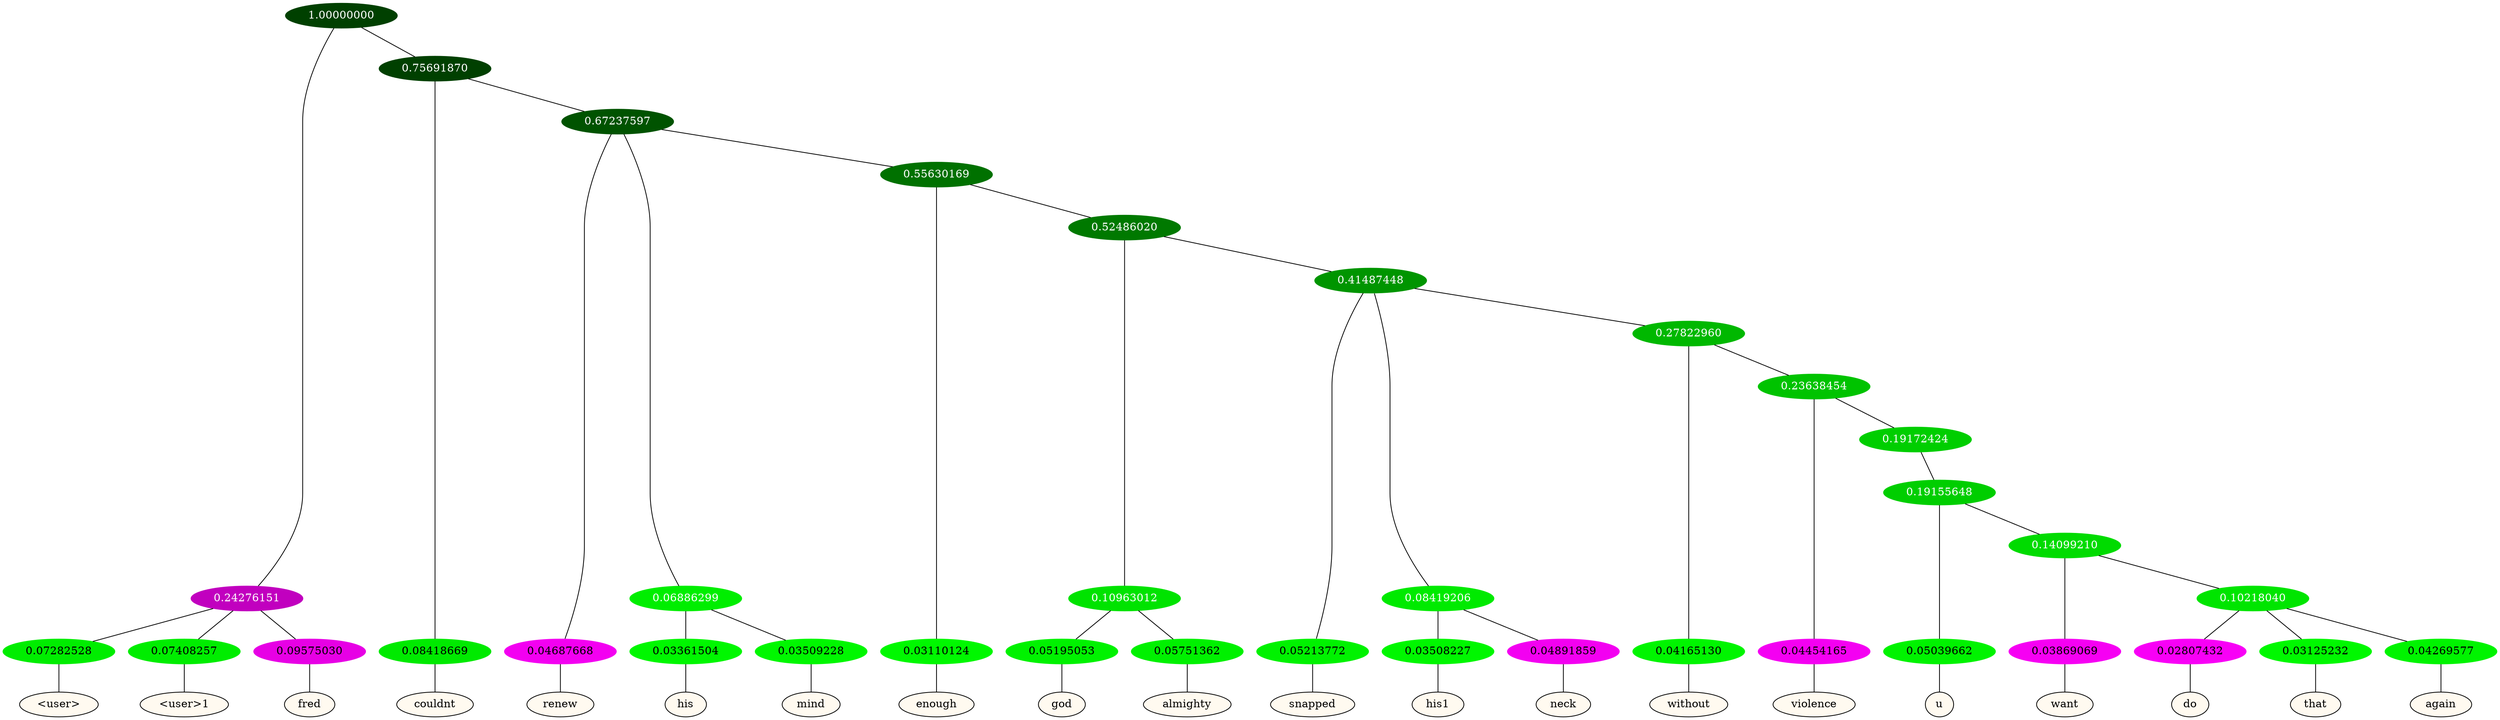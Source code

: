 graph {
	node [format=png height=0.15 nodesep=0.001 ordering=out overlap=prism overlap_scaling=0.01 ranksep=0.001 ratio=0.2 style=filled width=0.15]
	{
		rank=same
		a_w_3 [label="\<user\>" color=black fillcolor=floralwhite style="filled,solid"]
		a_w_4 [label="\<user\>1" color=black fillcolor=floralwhite style="filled,solid"]
		a_w_5 [label=fred color=black fillcolor=floralwhite style="filled,solid"]
		a_w_6 [label=couldnt color=black fillcolor=floralwhite style="filled,solid"]
		a_w_8 [label=renew color=black fillcolor=floralwhite style="filled,solid"]
		a_w_11 [label=his color=black fillcolor=floralwhite style="filled,solid"]
		a_w_12 [label=mind color=black fillcolor=floralwhite style="filled,solid"]
		a_w_13 [label=enough color=black fillcolor=floralwhite style="filled,solid"]
		a_w_17 [label=god color=black fillcolor=floralwhite style="filled,solid"]
		a_w_18 [label=almighty color=black fillcolor=floralwhite style="filled,solid"]
		a_w_19 [label=snapped color=black fillcolor=floralwhite style="filled,solid"]
		a_w_22 [label=his1 color=black fillcolor=floralwhite style="filled,solid"]
		a_w_23 [label=neck color=black fillcolor=floralwhite style="filled,solid"]
		a_w_24 [label=without color=black fillcolor=floralwhite style="filled,solid"]
		a_w_26 [label=violence color=black fillcolor=floralwhite style="filled,solid"]
		a_w_29 [label=u color=black fillcolor=floralwhite style="filled,solid"]
		a_w_31 [label=want color=black fillcolor=floralwhite style="filled,solid"]
		a_w_33 [label=do color=black fillcolor=floralwhite style="filled,solid"]
		a_w_34 [label=that color=black fillcolor=floralwhite style="filled,solid"]
		a_w_35 [label=again color=black fillcolor=floralwhite style="filled,solid"]
	}
	a_n_3 -- a_w_3
	a_n_4 -- a_w_4
	a_n_5 -- a_w_5
	a_n_6 -- a_w_6
	a_n_8 -- a_w_8
	a_n_11 -- a_w_11
	a_n_12 -- a_w_12
	a_n_13 -- a_w_13
	a_n_17 -- a_w_17
	a_n_18 -- a_w_18
	a_n_19 -- a_w_19
	a_n_22 -- a_w_22
	a_n_23 -- a_w_23
	a_n_24 -- a_w_24
	a_n_26 -- a_w_26
	a_n_29 -- a_w_29
	a_n_31 -- a_w_31
	a_n_33 -- a_w_33
	a_n_34 -- a_w_34
	a_n_35 -- a_w_35
	{
		rank=same
		a_n_3 [label=0.07282528 color="0.334 1.000 0.927" fontcolor=black]
		a_n_4 [label=0.07408257 color="0.334 1.000 0.926" fontcolor=black]
		a_n_5 [label=0.09575030 color="0.835 1.000 0.904" fontcolor=black]
		a_n_6 [label=0.08418669 color="0.334 1.000 0.916" fontcolor=black]
		a_n_8 [label=0.04687668 color="0.835 1.000 0.953" fontcolor=black]
		a_n_11 [label=0.03361504 color="0.334 1.000 0.966" fontcolor=black]
		a_n_12 [label=0.03509228 color="0.334 1.000 0.965" fontcolor=black]
		a_n_13 [label=0.03110124 color="0.334 1.000 0.969" fontcolor=black]
		a_n_17 [label=0.05195053 color="0.334 1.000 0.948" fontcolor=black]
		a_n_18 [label=0.05751362 color="0.334 1.000 0.942" fontcolor=black]
		a_n_19 [label=0.05213772 color="0.334 1.000 0.948" fontcolor=black]
		a_n_22 [label=0.03508227 color="0.334 1.000 0.965" fontcolor=black]
		a_n_23 [label=0.04891859 color="0.835 1.000 0.951" fontcolor=black]
		a_n_24 [label=0.04165130 color="0.334 1.000 0.958" fontcolor=black]
		a_n_26 [label=0.04454165 color="0.835 1.000 0.955" fontcolor=black]
		a_n_29 [label=0.05039662 color="0.334 1.000 0.950" fontcolor=black]
		a_n_31 [label=0.03869069 color="0.835 1.000 0.961" fontcolor=black]
		a_n_33 [label=0.02807432 color="0.835 1.000 0.972" fontcolor=black]
		a_n_34 [label=0.03125232 color="0.334 1.000 0.969" fontcolor=black]
		a_n_35 [label=0.04269577 color="0.334 1.000 0.957" fontcolor=black]
	}
	a_n_0 [label=1.00000000 color="0.334 1.000 0.250" fontcolor=grey99]
	a_n_1 [label=0.24276151 color="0.835 1.000 0.757" fontcolor=grey99]
	a_n_0 -- a_n_1
	a_n_2 [label=0.75691870 color="0.334 1.000 0.250" fontcolor=grey99]
	a_n_0 -- a_n_2
	a_n_1 -- a_n_3
	a_n_1 -- a_n_4
	a_n_1 -- a_n_5
	a_n_2 -- a_n_6
	a_n_7 [label=0.67237597 color="0.334 1.000 0.328" fontcolor=grey99]
	a_n_2 -- a_n_7
	a_n_7 -- a_n_8
	a_n_9 [label=0.06886299 color="0.334 1.000 0.931" fontcolor=grey99]
	a_n_7 -- a_n_9
	a_n_10 [label=0.55630169 color="0.334 1.000 0.444" fontcolor=grey99]
	a_n_7 -- a_n_10
	a_n_9 -- a_n_11
	a_n_9 -- a_n_12
	a_n_10 -- a_n_13
	a_n_14 [label=0.52486020 color="0.334 1.000 0.475" fontcolor=grey99]
	a_n_10 -- a_n_14
	a_n_15 [label=0.10963012 color="0.334 1.000 0.890" fontcolor=grey99]
	a_n_14 -- a_n_15
	a_n_16 [label=0.41487448 color="0.334 1.000 0.585" fontcolor=grey99]
	a_n_14 -- a_n_16
	a_n_15 -- a_n_17
	a_n_15 -- a_n_18
	a_n_16 -- a_n_19
	a_n_20 [label=0.08419206 color="0.334 1.000 0.916" fontcolor=grey99]
	a_n_16 -- a_n_20
	a_n_21 [label=0.27822960 color="0.334 1.000 0.722" fontcolor=grey99]
	a_n_16 -- a_n_21
	a_n_20 -- a_n_22
	a_n_20 -- a_n_23
	a_n_21 -- a_n_24
	a_n_25 [label=0.23638454 color="0.334 1.000 0.764" fontcolor=grey99]
	a_n_21 -- a_n_25
	a_n_25 -- a_n_26
	a_n_27 [label=0.19172424 color="0.334 1.000 0.808" fontcolor=grey99]
	a_n_25 -- a_n_27
	a_n_28 [label=0.19155648 color="0.334 1.000 0.808" fontcolor=grey99]
	a_n_27 -- a_n_28
	a_n_28 -- a_n_29
	a_n_30 [label=0.14099210 color="0.334 1.000 0.859" fontcolor=grey99]
	a_n_28 -- a_n_30
	a_n_30 -- a_n_31
	a_n_32 [label=0.10218040 color="0.334 1.000 0.898" fontcolor=grey99]
	a_n_30 -- a_n_32
	a_n_32 -- a_n_33
	a_n_32 -- a_n_34
	a_n_32 -- a_n_35
}
